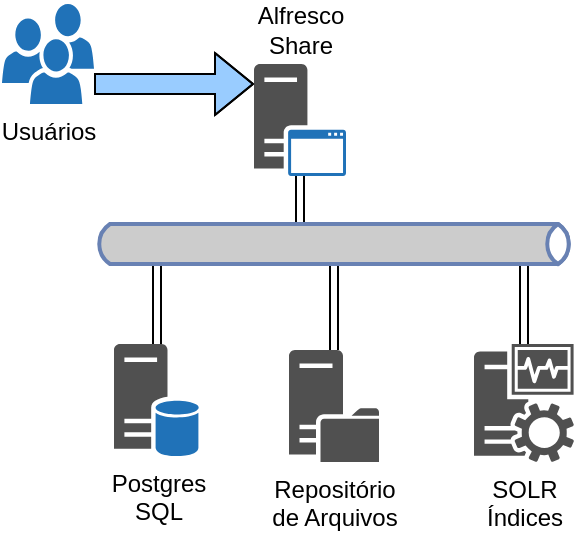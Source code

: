 <mxfile version="14.7.7" type="github">
  <diagram id="wPHxuI9zvd8CLwVnyd4w" name="Page-1">
    <mxGraphModel dx="611" dy="439" grid="1" gridSize="10" guides="1" tooltips="1" connect="1" arrows="1" fold="1" page="1" pageScale="1" pageWidth="827" pageHeight="1169" math="0" shadow="0">
      <root>
        <mxCell id="0" />
        <mxCell id="1" parent="0" />
        <mxCell id="IhjczCQ1PcFN0ZPHhStJ-1" value="Postgres&lt;br&gt;SQL" style="pointerEvents=1;shadow=0;dashed=0;html=1;strokeColor=none;fillColor=#505050;labelPosition=center;verticalLabelPosition=bottom;verticalAlign=top;outlineConnect=0;align=center;shape=mxgraph.office.servers.database_server_blue;" vertex="1" parent="1">
          <mxGeometry x="360" y="290" width="43" height="56" as="geometry" />
        </mxCell>
        <mxCell id="IhjczCQ1PcFN0ZPHhStJ-2" value="Alfresco &lt;br&gt;Share" style="pointerEvents=1;shadow=0;dashed=0;html=1;strokeColor=none;fillColor=#505050;labelPosition=center;verticalLabelPosition=top;verticalAlign=bottom;outlineConnect=0;align=center;shape=mxgraph.office.servers.application_server_blue;" vertex="1" parent="1">
          <mxGeometry x="430" y="150" width="46" height="56" as="geometry" />
        </mxCell>
        <mxCell id="IhjczCQ1PcFN0ZPHhStJ-25" style="edgeStyle=elbowEdgeStyle;shape=flexArrow;rounded=0;orthogonalLoop=1;jettySize=auto;html=1;elbow=vertical;labelBackgroundColor=#007FFF;fillColor=#99CCFF;" edge="1" parent="1" source="IhjczCQ1PcFN0ZPHhStJ-3" target="IhjczCQ1PcFN0ZPHhStJ-2">
          <mxGeometry relative="1" as="geometry" />
        </mxCell>
        <mxCell id="IhjczCQ1PcFN0ZPHhStJ-3" value="Usuários" style="pointerEvents=1;shadow=0;dashed=0;html=1;strokeColor=none;labelPosition=center;verticalLabelPosition=bottom;verticalAlign=top;outlineConnect=0;align=center;shape=mxgraph.office.users.users;fillColor=#2072B8;" vertex="1" parent="1">
          <mxGeometry x="304" y="120" width="46" height="50" as="geometry" />
        </mxCell>
        <mxCell id="IhjczCQ1PcFN0ZPHhStJ-4" value="Repositório&lt;br&gt;de Arquivos" style="pointerEvents=1;shadow=0;dashed=0;html=1;strokeColor=none;fillColor=#505050;labelPosition=center;verticalLabelPosition=bottom;verticalAlign=top;outlineConnect=0;align=center;shape=mxgraph.office.servers.file_server;" vertex="1" parent="1">
          <mxGeometry x="447.5" y="293" width="45" height="56" as="geometry" />
        </mxCell>
        <mxCell id="IhjczCQ1PcFN0ZPHhStJ-7" value="SOLR&lt;br&gt;Índices" style="pointerEvents=1;shadow=0;dashed=0;html=1;strokeColor=none;fillColor=#505050;labelPosition=center;verticalLabelPosition=bottom;verticalAlign=top;outlineConnect=0;align=center;shape=mxgraph.office.servers.monitoring_sql_reporting_services;" vertex="1" parent="1">
          <mxGeometry x="540" y="290" width="50" height="59" as="geometry" />
        </mxCell>
        <mxCell id="IhjczCQ1PcFN0ZPHhStJ-21" style="shape=link;rounded=0;orthogonalLoop=1;jettySize=auto;html=1;edgeStyle=elbowEdgeStyle;" edge="1" parent="1" source="IhjczCQ1PcFN0ZPHhStJ-8" target="IhjczCQ1PcFN0ZPHhStJ-1">
          <mxGeometry relative="1" as="geometry" />
        </mxCell>
        <mxCell id="IhjczCQ1PcFN0ZPHhStJ-22" style="edgeStyle=elbowEdgeStyle;shape=link;rounded=0;orthogonalLoop=1;jettySize=auto;html=1;" edge="1" parent="1" source="IhjczCQ1PcFN0ZPHhStJ-8" target="IhjczCQ1PcFN0ZPHhStJ-4">
          <mxGeometry relative="1" as="geometry" />
        </mxCell>
        <mxCell id="IhjczCQ1PcFN0ZPHhStJ-23" style="edgeStyle=elbowEdgeStyle;shape=link;rounded=0;orthogonalLoop=1;jettySize=auto;html=1;" edge="1" parent="1" source="IhjczCQ1PcFN0ZPHhStJ-8" target="IhjczCQ1PcFN0ZPHhStJ-7">
          <mxGeometry relative="1" as="geometry" />
        </mxCell>
        <mxCell id="IhjczCQ1PcFN0ZPHhStJ-24" style="edgeStyle=elbowEdgeStyle;shape=link;rounded=0;orthogonalLoop=1;jettySize=auto;html=1;" edge="1" parent="1" source="IhjczCQ1PcFN0ZPHhStJ-8" target="IhjczCQ1PcFN0ZPHhStJ-2">
          <mxGeometry relative="1" as="geometry" />
        </mxCell>
        <mxCell id="IhjczCQ1PcFN0ZPHhStJ-8" value="" style="html=1;outlineConnect=0;fillColor=#CCCCCC;strokeColor=#6881B3;gradientColor=none;gradientDirection=north;strokeWidth=2;shape=mxgraph.networks.bus;gradientColor=none;gradientDirection=north;fontColor=#ffffff;perimeter=backbonePerimeter;backboneSize=20;" vertex="1" parent="1">
          <mxGeometry x="350" y="230" width="240" height="20" as="geometry" />
        </mxCell>
      </root>
    </mxGraphModel>
  </diagram>
</mxfile>
